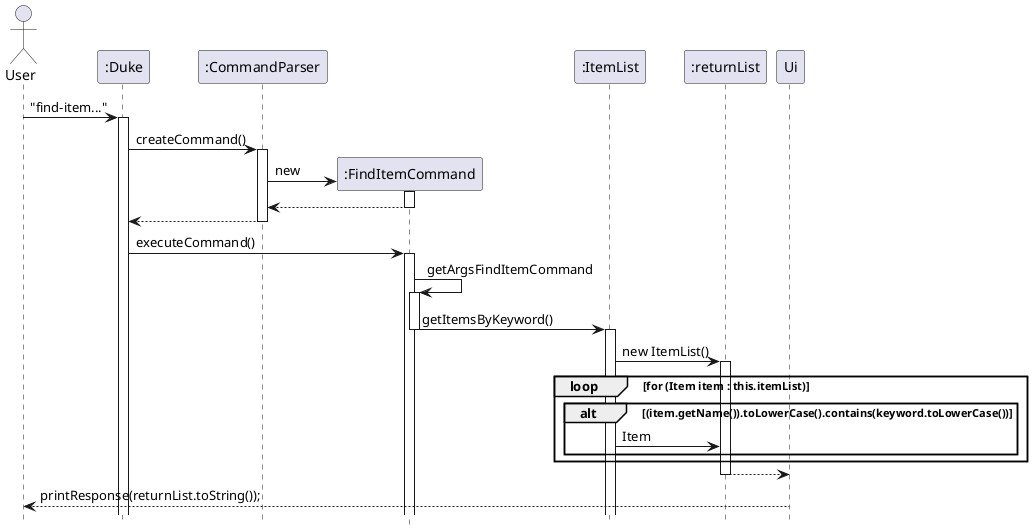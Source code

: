 @startuml
hide footbox

Actor User
"User" -> ":Duke": "find-item..."
activate ":Duke"
":Duke" -> ":CommandParser": createCommand()
activate ":CommandParser"
":CommandParser" -> ":FindItemCommand"**: new
activate ":FindItemCommand"
return
":CommandParser" --> ":Duke"
deactivate

":Duke" -> ":FindItemCommand" : executeCommand()
activate ":FindItemCommand"
":FindItemCommand" -> ":FindItemCommand" : getArgsFindItemCommand
activate ":FindItemCommand"
":FindItemCommand" -> ":ItemList" : getItemsByKeyword()
deactivate ":FindItemCommand"
activate ":ItemList"
":ItemList" -> ":returnList" : new ItemList()
activate ":returnList"
    loop for (Item item : this.itemList)
        alt (item.getName()).toLowerCase().contains(keyword.toLowerCase())
            ":ItemList" -> ":returnList" : Item
        end
    end
":returnList" --> Ui
deactivate ":returnList"
Ui --> User: printResponse(returnList.toString());


@enduml